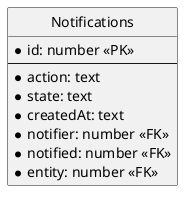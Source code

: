 @startuml
' hide the spot
hide circle

' avoid problems with angled crows feet
skinparam linetype ortho

entity "Notifications" as notifications {
    *id: number <<PK>>
    --
    *action: text
    *state: text
    *createdAt: text
    *notifier: number <<FK>>
    *notified: number <<FK>>
    *entity: number <<FK>>
}

@enduml